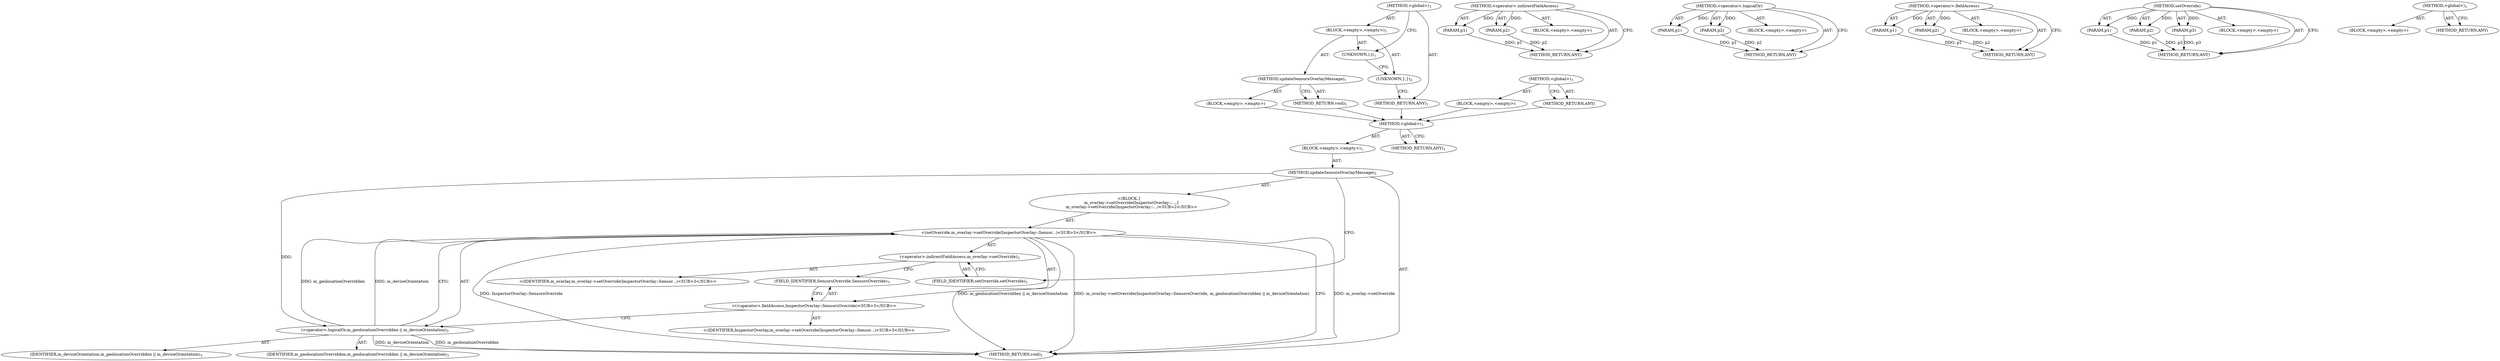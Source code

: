 digraph "&lt;global&gt;" {
vulnerable_6 [label=<(METHOD,&lt;global&gt;)<SUB>1</SUB>>];
vulnerable_7 [label=<(BLOCK,&lt;empty&gt;,&lt;empty&gt;)<SUB>1</SUB>>];
vulnerable_8 [label=<(METHOD,updateSensorsOverlayMessage)<SUB>1</SUB>>];
vulnerable_9 [label="<(BLOCK,{
    m_overlay-&gt;setOverride(InspectorOverlay::...,{
    m_overlay-&gt;setOverride(InspectorOverlay::...)<SUB>2</SUB>>"];
vulnerable_10 [label="<(setOverride,m_overlay-&gt;setOverride(InspectorOverlay::Sensor...)<SUB>3</SUB>>"];
vulnerable_11 [label=<(&lt;operator&gt;.indirectFieldAccess,m_overlay-&gt;setOverride)<SUB>3</SUB>>];
vulnerable_12 [label="<(IDENTIFIER,m_overlay,m_overlay-&gt;setOverride(InspectorOverlay::Sensor...)<SUB>3</SUB>>"];
vulnerable_13 [label=<(FIELD_IDENTIFIER,setOverride,setOverride)<SUB>3</SUB>>];
vulnerable_14 [label="<(&lt;operator&gt;.fieldAccess,InspectorOverlay::SensorsOverride)<SUB>3</SUB>>"];
vulnerable_15 [label="<(IDENTIFIER,InspectorOverlay,m_overlay-&gt;setOverride(InspectorOverlay::Sensor...)<SUB>3</SUB>>"];
vulnerable_16 [label=<(FIELD_IDENTIFIER,SensorsOverride,SensorsOverride)<SUB>3</SUB>>];
vulnerable_17 [label=<(&lt;operator&gt;.logicalOr,m_geolocationOverridden || m_deviceOrientation)<SUB>3</SUB>>];
vulnerable_18 [label=<(IDENTIFIER,m_geolocationOverridden,m_geolocationOverridden || m_deviceOrientation)<SUB>3</SUB>>];
vulnerable_19 [label=<(IDENTIFIER,m_deviceOrientation,m_geolocationOverridden || m_deviceOrientation)<SUB>3</SUB>>];
vulnerable_20 [label=<(METHOD_RETURN,void)<SUB>1</SUB>>];
vulnerable_22 [label=<(METHOD_RETURN,ANY)<SUB>1</SUB>>];
vulnerable_41 [label=<(METHOD,&lt;operator&gt;.indirectFieldAccess)>];
vulnerable_42 [label=<(PARAM,p1)>];
vulnerable_43 [label=<(PARAM,p2)>];
vulnerable_44 [label=<(BLOCK,&lt;empty&gt;,&lt;empty&gt;)>];
vulnerable_45 [label=<(METHOD_RETURN,ANY)>];
vulnerable_51 [label=<(METHOD,&lt;operator&gt;.logicalOr)>];
vulnerable_52 [label=<(PARAM,p1)>];
vulnerable_53 [label=<(PARAM,p2)>];
vulnerable_54 [label=<(BLOCK,&lt;empty&gt;,&lt;empty&gt;)>];
vulnerable_55 [label=<(METHOD_RETURN,ANY)>];
vulnerable_46 [label=<(METHOD,&lt;operator&gt;.fieldAccess)>];
vulnerable_47 [label=<(PARAM,p1)>];
vulnerable_48 [label=<(PARAM,p2)>];
vulnerable_49 [label=<(BLOCK,&lt;empty&gt;,&lt;empty&gt;)>];
vulnerable_50 [label=<(METHOD_RETURN,ANY)>];
vulnerable_35 [label=<(METHOD,setOverride)>];
vulnerable_36 [label=<(PARAM,p1)>];
vulnerable_37 [label=<(PARAM,p2)>];
vulnerable_38 [label=<(PARAM,p3)>];
vulnerable_39 [label=<(BLOCK,&lt;empty&gt;,&lt;empty&gt;)>];
vulnerable_40 [label=<(METHOD_RETURN,ANY)>];
vulnerable_29 [label=<(METHOD,&lt;global&gt;)<SUB>1</SUB>>];
vulnerable_30 [label=<(BLOCK,&lt;empty&gt;,&lt;empty&gt;)>];
vulnerable_31 [label=<(METHOD_RETURN,ANY)>];
fixed_6 [label=<(METHOD,&lt;global&gt;)<SUB>1</SUB>>];
fixed_7 [label=<(BLOCK,&lt;empty&gt;,&lt;empty&gt;)<SUB>1</SUB>>];
fixed_8 [label=<(METHOD,updateSensorsOverlayMessage)<SUB>1</SUB>>];
fixed_9 [label=<(BLOCK,&lt;empty&gt;,&lt;empty&gt;)>];
fixed_10 [label=<(METHOD_RETURN,void)<SUB>1</SUB>>];
fixed_12 [label=<(UNKNOWN,),))<SUB>1</SUB>>];
fixed_13 [label=<(UNKNOWN,},})<SUB>2</SUB>>];
fixed_14 [label=<(METHOD_RETURN,ANY)<SUB>1</SUB>>];
fixed_21 [label=<(METHOD,&lt;global&gt;)<SUB>1</SUB>>];
fixed_22 [label=<(BLOCK,&lt;empty&gt;,&lt;empty&gt;)>];
fixed_23 [label=<(METHOD_RETURN,ANY)>];
vulnerable_6 -> vulnerable_7  [key=0, label="AST: "];
vulnerable_6 -> vulnerable_22  [key=0, label="AST: "];
vulnerable_6 -> vulnerable_22  [key=1, label="CFG: "];
vulnerable_7 -> vulnerable_8  [key=0, label="AST: "];
vulnerable_8 -> vulnerable_9  [key=0, label="AST: "];
vulnerable_8 -> vulnerable_20  [key=0, label="AST: "];
vulnerable_8 -> vulnerable_13  [key=0, label="CFG: "];
vulnerable_8 -> vulnerable_17  [key=0, label="DDG: "];
vulnerable_9 -> vulnerable_10  [key=0, label="AST: "];
vulnerable_10 -> vulnerable_11  [key=0, label="AST: "];
vulnerable_10 -> vulnerable_14  [key=0, label="AST: "];
vulnerable_10 -> vulnerable_17  [key=0, label="AST: "];
vulnerable_10 -> vulnerable_20  [key=0, label="CFG: "];
vulnerable_10 -> vulnerable_20  [key=1, label="DDG: m_overlay-&gt;setOverride"];
vulnerable_10 -> vulnerable_20  [key=2, label="DDG: InspectorOverlay::SensorsOverride"];
vulnerable_10 -> vulnerable_20  [key=3, label="DDG: m_geolocationOverridden || m_deviceOrientation"];
vulnerable_10 -> vulnerable_20  [key=4, label="DDG: m_overlay-&gt;setOverride(InspectorOverlay::SensorsOverride, m_geolocationOverridden || m_deviceOrientation)"];
vulnerable_11 -> vulnerable_12  [key=0, label="AST: "];
vulnerable_11 -> vulnerable_13  [key=0, label="AST: "];
vulnerable_11 -> vulnerable_16  [key=0, label="CFG: "];
vulnerable_13 -> vulnerable_11  [key=0, label="CFG: "];
vulnerable_14 -> vulnerable_15  [key=0, label="AST: "];
vulnerable_14 -> vulnerable_16  [key=0, label="AST: "];
vulnerable_14 -> vulnerable_17  [key=0, label="CFG: "];
vulnerable_16 -> vulnerable_14  [key=0, label="CFG: "];
vulnerable_17 -> vulnerable_18  [key=0, label="AST: "];
vulnerable_17 -> vulnerable_19  [key=0, label="AST: "];
vulnerable_17 -> vulnerable_10  [key=0, label="CFG: "];
vulnerable_17 -> vulnerable_10  [key=1, label="DDG: m_geolocationOverridden"];
vulnerable_17 -> vulnerable_10  [key=2, label="DDG: m_deviceOrientation"];
vulnerable_17 -> vulnerable_20  [key=0, label="DDG: m_deviceOrientation"];
vulnerable_17 -> vulnerable_20  [key=1, label="DDG: m_geolocationOverridden"];
vulnerable_41 -> vulnerable_42  [key=0, label="AST: "];
vulnerable_41 -> vulnerable_42  [key=1, label="DDG: "];
vulnerable_41 -> vulnerable_44  [key=0, label="AST: "];
vulnerable_41 -> vulnerable_43  [key=0, label="AST: "];
vulnerable_41 -> vulnerable_43  [key=1, label="DDG: "];
vulnerable_41 -> vulnerable_45  [key=0, label="AST: "];
vulnerable_41 -> vulnerable_45  [key=1, label="CFG: "];
vulnerable_42 -> vulnerable_45  [key=0, label="DDG: p1"];
vulnerable_43 -> vulnerable_45  [key=0, label="DDG: p2"];
vulnerable_51 -> vulnerable_52  [key=0, label="AST: "];
vulnerable_51 -> vulnerable_52  [key=1, label="DDG: "];
vulnerable_51 -> vulnerable_54  [key=0, label="AST: "];
vulnerable_51 -> vulnerable_53  [key=0, label="AST: "];
vulnerable_51 -> vulnerable_53  [key=1, label="DDG: "];
vulnerable_51 -> vulnerable_55  [key=0, label="AST: "];
vulnerable_51 -> vulnerable_55  [key=1, label="CFG: "];
vulnerable_52 -> vulnerable_55  [key=0, label="DDG: p1"];
vulnerable_53 -> vulnerable_55  [key=0, label="DDG: p2"];
vulnerable_46 -> vulnerable_47  [key=0, label="AST: "];
vulnerable_46 -> vulnerable_47  [key=1, label="DDG: "];
vulnerable_46 -> vulnerable_49  [key=0, label="AST: "];
vulnerable_46 -> vulnerable_48  [key=0, label="AST: "];
vulnerable_46 -> vulnerable_48  [key=1, label="DDG: "];
vulnerable_46 -> vulnerable_50  [key=0, label="AST: "];
vulnerable_46 -> vulnerable_50  [key=1, label="CFG: "];
vulnerable_47 -> vulnerable_50  [key=0, label="DDG: p1"];
vulnerable_48 -> vulnerable_50  [key=0, label="DDG: p2"];
vulnerable_35 -> vulnerable_36  [key=0, label="AST: "];
vulnerable_35 -> vulnerable_36  [key=1, label="DDG: "];
vulnerable_35 -> vulnerable_39  [key=0, label="AST: "];
vulnerable_35 -> vulnerable_37  [key=0, label="AST: "];
vulnerable_35 -> vulnerable_37  [key=1, label="DDG: "];
vulnerable_35 -> vulnerable_40  [key=0, label="AST: "];
vulnerable_35 -> vulnerable_40  [key=1, label="CFG: "];
vulnerable_35 -> vulnerable_38  [key=0, label="AST: "];
vulnerable_35 -> vulnerable_38  [key=1, label="DDG: "];
vulnerable_36 -> vulnerable_40  [key=0, label="DDG: p1"];
vulnerable_37 -> vulnerable_40  [key=0, label="DDG: p2"];
vulnerable_38 -> vulnerable_40  [key=0, label="DDG: p3"];
vulnerable_29 -> vulnerable_30  [key=0, label="AST: "];
vulnerable_29 -> vulnerable_31  [key=0, label="AST: "];
vulnerable_29 -> vulnerable_31  [key=1, label="CFG: "];
fixed_6 -> fixed_7  [key=0, label="AST: "];
fixed_6 -> fixed_14  [key=0, label="AST: "];
fixed_6 -> fixed_12  [key=0, label="CFG: "];
fixed_7 -> fixed_8  [key=0, label="AST: "];
fixed_7 -> fixed_12  [key=0, label="AST: "];
fixed_7 -> fixed_13  [key=0, label="AST: "];
fixed_8 -> fixed_9  [key=0, label="AST: "];
fixed_8 -> fixed_10  [key=0, label="AST: "];
fixed_8 -> fixed_10  [key=1, label="CFG: "];
fixed_9 -> vulnerable_6  [key=0];
fixed_10 -> vulnerable_6  [key=0];
fixed_12 -> fixed_13  [key=0, label="CFG: "];
fixed_13 -> fixed_14  [key=0, label="CFG: "];
fixed_14 -> vulnerable_6  [key=0];
fixed_21 -> fixed_22  [key=0, label="AST: "];
fixed_21 -> fixed_23  [key=0, label="AST: "];
fixed_21 -> fixed_23  [key=1, label="CFG: "];
fixed_22 -> vulnerable_6  [key=0];
fixed_23 -> vulnerable_6  [key=0];
}

